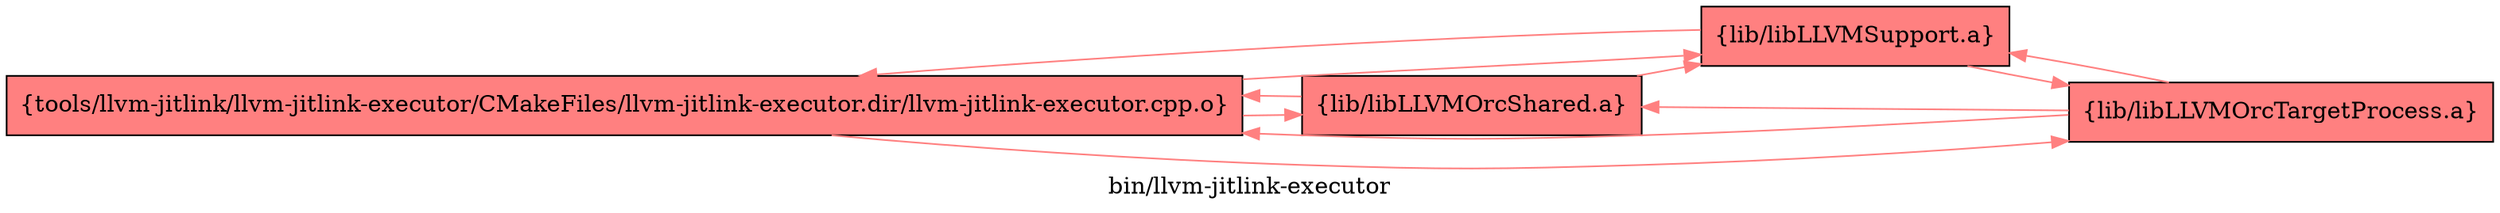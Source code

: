 digraph "bin/llvm-jitlink-executor" {
	label="bin/llvm-jitlink-executor";
	rankdir="LR"
	{ rank=same; Node0x55d2af19cb08;  }

	Node0x55d2af19cb08 [shape=record,shape=box,style=filled,fillcolor="1.000000 0.5 1",group=1,label="{tools/llvm-jitlink/llvm-jitlink-executor/CMakeFiles/llvm-jitlink-executor.dir/llvm-jitlink-executor.cpp.o}"];
	Node0x55d2af19cb08 -> Node0x55d2af19ba28[color="1.000000 0.5 1"];
	Node0x55d2af19cb08 -> Node0x55d2af19c8d8[color="1.000000 0.5 1"];
	Node0x55d2af19cb08 -> Node0x55d2af19c2e8[color="1.000000 0.5 1"];
	Node0x55d2af19ba28 [shape=record,shape=box,style=filled,fillcolor="1.000000 0.5 1",group=1,label="{lib/libLLVMOrcShared.a}"];
	Node0x55d2af19ba28 -> Node0x55d2af19cb08[color="1.000000 0.5 1"];
	Node0x55d2af19ba28 -> Node0x55d2af19c2e8[color="1.000000 0.5 1"];
	Node0x55d2af19c8d8 [shape=record,shape=box,style=filled,fillcolor="1.000000 0.5 1",group=1,label="{lib/libLLVMOrcTargetProcess.a}"];
	Node0x55d2af19c8d8 -> Node0x55d2af19ba28[color="1.000000 0.5 1"];
	Node0x55d2af19c8d8 -> Node0x55d2af19c2e8[color="1.000000 0.5 1"];
	Node0x55d2af19c8d8 -> Node0x55d2af19cb08[color="1.000000 0.5 1"];
	Node0x55d2af19c2e8 [shape=record,shape=box,style=filled,fillcolor="1.000000 0.5 1",group=1,label="{lib/libLLVMSupport.a}"];
	Node0x55d2af19c2e8 -> Node0x55d2af19cb08[color="1.000000 0.5 1"];
	Node0x55d2af19c2e8 -> Node0x55d2af19c8d8[color="1.000000 0.5 1"];
}
